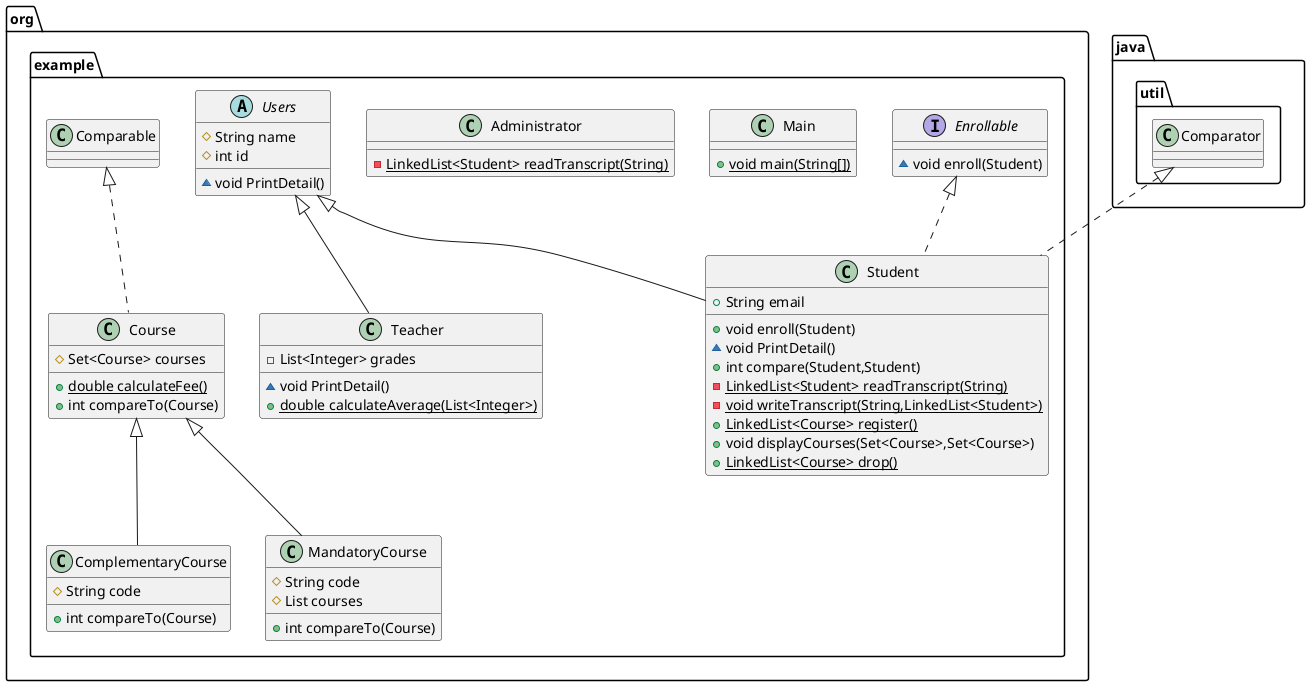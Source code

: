 @startuml
class org.example.Student {
+ String email
+ void enroll(Student)
~ void PrintDetail()
+ int compare(Student,Student)
- {static} LinkedList<Student> readTranscript(String)
- {static} void writeTranscript(String,LinkedList<Student>)
+ {static} LinkedList<Course> register()
+ void displayCourses(Set<Course>,Set<Course>)
+ {static} LinkedList<Course> drop()
}


class org.example.ComplementaryCourse {
# String code
+ int compareTo(Course)
}


class org.example.MandatoryCourse {
# String code
# List courses
+ int compareTo(Course)
}


class org.example.Teacher {
- List<Integer> grades
~ void PrintDetail()
+ {static} double calculateAverage(List<Integer>)
}


class org.example.Course {
# Set<Course> courses
+ {static} double calculateFee()
+ int compareTo(Course)
}


interface org.example.Enrollable {
~ void enroll(Student)
}

class org.example.Main {
+ {static} void main(String[])
}

class org.example.Administrator {
- {static} LinkedList<Student> readTranscript(String)
}

abstract class org.example.Users {
# String name
# int id
~ void PrintDetail()
}




java.util.Comparator <|.. org.example.Student
org.example.Enrollable <|.. org.example.Student
org.example.Users <|-- org.example.Student
org.example.Course <|-- org.example.ComplementaryCourse
org.example.Course <|-- org.example.MandatoryCourse
org.example.Users <|-- org.example.Teacher
org.example.Comparable <|.. org.example.Course
@enduml